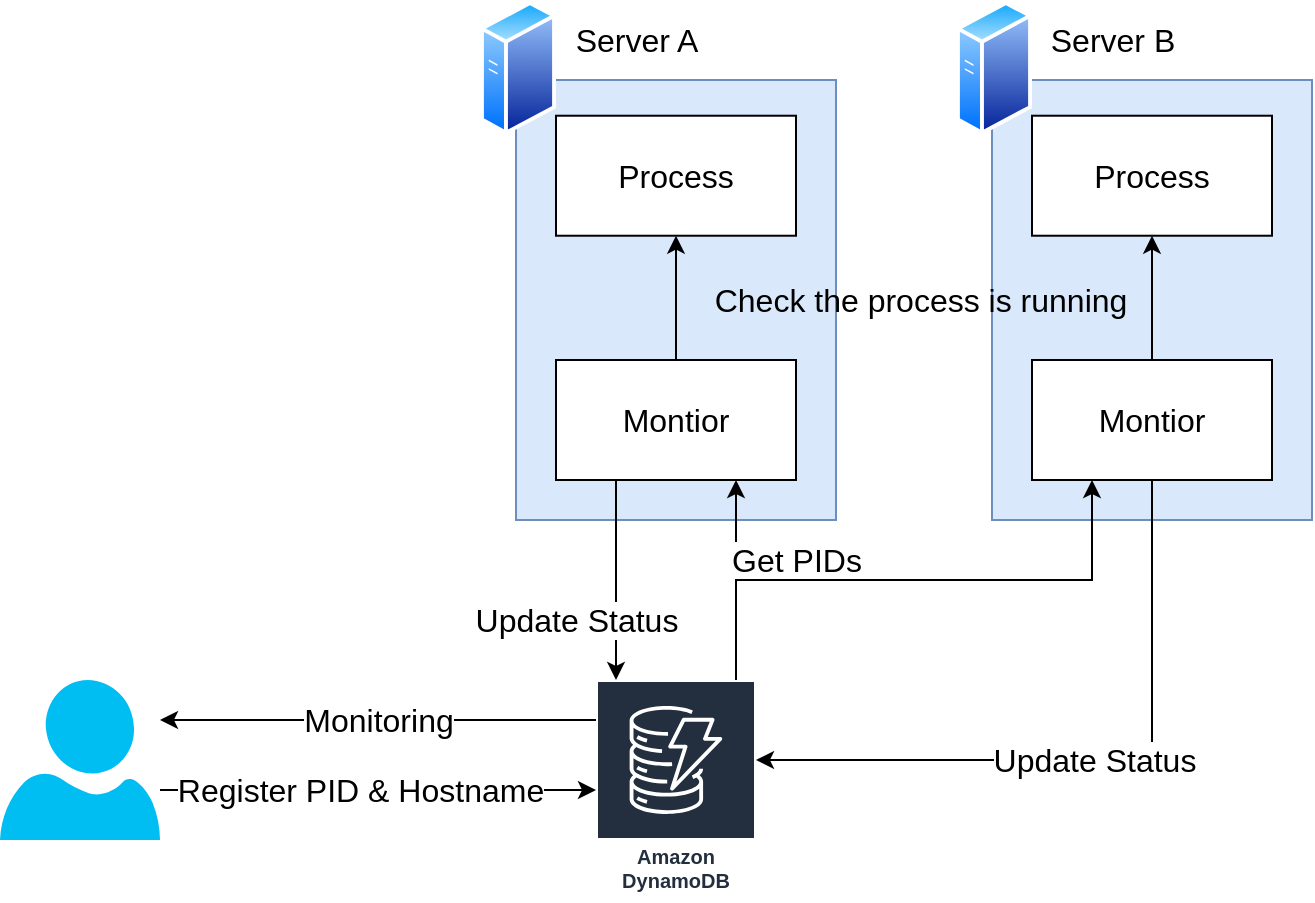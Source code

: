 <mxfile version="14.6.13" type="device"><diagram id="0Tkp6_iU87VbfYiNF4qd" name="Page-1"><mxGraphModel dx="946" dy="672" grid="1" gridSize="10" guides="1" tooltips="1" connect="1" arrows="1" fold="1" page="1" pageScale="1" pageWidth="827" pageHeight="1169" math="0" shadow="0"><root><mxCell id="0"/><mxCell id="1" parent="0"/><mxCell id="e3zoXSgQ7jYl-lX4JV_2-27" value="Monitoring" style="edgeStyle=orthogonalEdgeStyle;rounded=0;orthogonalLoop=1;jettySize=auto;html=1;fontSize=16;" parent="1" source="e3zoXSgQ7jYl-lX4JV_2-1" target="e3zoXSgQ7jYl-lX4JV_2-22" edge="1"><mxGeometry relative="1" as="geometry"><Array as="points"><mxPoint x="310" y="490"/><mxPoint x="310" y="490"/></Array></mxGeometry></mxCell><mxCell id="e3zoXSgQ7jYl-lX4JV_2-1" value="Amazon DynamoDB" style="outlineConnect=0;fontColor=#232F3E;gradientColor=none;strokeColor=#ffffff;fillColor=#232F3E;dashed=0;verticalLabelPosition=middle;verticalAlign=bottom;align=center;html=1;whiteSpace=wrap;fontSize=10;fontStyle=1;spacing=3;shape=mxgraph.aws4.productIcon;prIcon=mxgraph.aws4.dynamodb;" parent="1" vertex="1"><mxGeometry x="418" y="470" width="80" height="110" as="geometry"/></mxCell><mxCell id="e3zoXSgQ7jYl-lX4JV_2-2" value="" style="rounded=0;whiteSpace=wrap;html=1;fillColor=#dae8fc;strokeColor=#6c8ebf;fontSize=16;" parent="1" vertex="1"><mxGeometry x="378" y="170" width="160" height="220" as="geometry"/></mxCell><mxCell id="e3zoXSgQ7jYl-lX4JV_2-7" style="edgeStyle=orthogonalEdgeStyle;rounded=0;orthogonalLoop=1;jettySize=auto;html=1;fontSize=16;" parent="1" source="e3zoXSgQ7jYl-lX4JV_2-3" target="e3zoXSgQ7jYl-lX4JV_2-1" edge="1"><mxGeometry relative="1" as="geometry"><Array as="points"><mxPoint x="428" y="430"/><mxPoint x="428" y="430"/></Array></mxGeometry></mxCell><mxCell id="e3zoXSgQ7jYl-lX4JV_2-8" value="Update Status" style="edgeLabel;html=1;align=center;verticalAlign=middle;resizable=0;points=[];fontSize=16;" parent="e3zoXSgQ7jYl-lX4JV_2-7" vertex="1" connectable="0"><mxGeometry x="-0.105" y="2" relative="1" as="geometry"><mxPoint x="-22" y="25" as="offset"/></mxGeometry></mxCell><mxCell id="1DzaKGecoPlukqkCbHNV-1" style="edgeStyle=orthogonalEdgeStyle;rounded=0;orthogonalLoop=1;jettySize=auto;html=1;" edge="1" parent="1" source="e3zoXSgQ7jYl-lX4JV_2-3" target="e3zoXSgQ7jYl-lX4JV_2-4"><mxGeometry relative="1" as="geometry"/></mxCell><mxCell id="e3zoXSgQ7jYl-lX4JV_2-3" value="Montior" style="rounded=0;whiteSpace=wrap;html=1;fontSize=16;" parent="1" vertex="1"><mxGeometry x="398" y="310" width="120" height="60" as="geometry"/></mxCell><mxCell id="e3zoXSgQ7jYl-lX4JV_2-4" value="Process" style="rounded=0;whiteSpace=wrap;html=1;fontSize=16;" parent="1" vertex="1"><mxGeometry x="398" y="187.86" width="120" height="60" as="geometry"/></mxCell><mxCell id="e3zoXSgQ7jYl-lX4JV_2-5" style="edgeStyle=orthogonalEdgeStyle;rounded=0;orthogonalLoop=1;jettySize=auto;html=1;entryX=0.75;entryY=1;entryDx=0;entryDy=0;" parent="1" source="e3zoXSgQ7jYl-lX4JV_2-1" target="e3zoXSgQ7jYl-lX4JV_2-3" edge="1"><mxGeometry relative="1" as="geometry"><Array as="points"><mxPoint x="488" y="460"/><mxPoint x="488" y="460"/></Array></mxGeometry></mxCell><mxCell id="e3zoXSgQ7jYl-lX4JV_2-6" value="Get PIDs" style="edgeLabel;html=1;align=center;verticalAlign=middle;resizable=0;points=[];fontSize=16;" parent="e3zoXSgQ7jYl-lX4JV_2-5" vertex="1" connectable="0"><mxGeometry x="0.137" y="1" relative="1" as="geometry"><mxPoint x="31" y="-3" as="offset"/></mxGeometry></mxCell><mxCell id="e3zoXSgQ7jYl-lX4JV_2-10" value="" style="aspect=fixed;perimeter=ellipsePerimeter;html=1;align=center;shadow=0;dashed=0;spacingTop=3;image;image=img/lib/active_directory/generic_server.svg;fontSize=16;" parent="1" vertex="1"><mxGeometry x="360" y="130" width="38" height="67.86" as="geometry"/></mxCell><mxCell id="e3zoXSgQ7jYl-lX4JV_2-11" value="Server A" style="text;html=1;align=center;verticalAlign=middle;resizable=0;points=[];autosize=1;strokeColor=none;fontSize=16;" parent="1" vertex="1"><mxGeometry x="398" y="140" width="80" height="20" as="geometry"/></mxCell><mxCell id="e3zoXSgQ7jYl-lX4JV_2-14" value="" style="rounded=0;whiteSpace=wrap;html=1;fillColor=#dae8fc;strokeColor=#6c8ebf;fontSize=16;" parent="1" vertex="1"><mxGeometry x="616" y="170" width="160" height="220" as="geometry"/></mxCell><mxCell id="e3zoXSgQ7jYl-lX4JV_2-21" value="Update Status" style="edgeStyle=orthogonalEdgeStyle;rounded=0;orthogonalLoop=1;jettySize=auto;html=1;fontSize=16;" parent="1" source="e3zoXSgQ7jYl-lX4JV_2-16" target="e3zoXSgQ7jYl-lX4JV_2-1" edge="1"><mxGeometry relative="1" as="geometry"><Array as="points"><mxPoint x="696" y="510"/></Array></mxGeometry></mxCell><mxCell id="1DzaKGecoPlukqkCbHNV-2" style="edgeStyle=orthogonalEdgeStyle;rounded=0;orthogonalLoop=1;jettySize=auto;html=1;entryX=0.5;entryY=1;entryDx=0;entryDy=0;" edge="1" parent="1" source="e3zoXSgQ7jYl-lX4JV_2-16" target="e3zoXSgQ7jYl-lX4JV_2-17"><mxGeometry relative="1" as="geometry"/></mxCell><mxCell id="e3zoXSgQ7jYl-lX4JV_2-16" value="Montior" style="rounded=0;whiteSpace=wrap;html=1;fontSize=16;" parent="1" vertex="1"><mxGeometry x="636" y="310" width="120" height="60" as="geometry"/></mxCell><mxCell id="e3zoXSgQ7jYl-lX4JV_2-17" value="Process" style="rounded=0;whiteSpace=wrap;html=1;fontSize=16;" parent="1" vertex="1"><mxGeometry x="636" y="187.86" width="120" height="60" as="geometry"/></mxCell><mxCell id="e3zoXSgQ7jYl-lX4JV_2-18" value="" style="aspect=fixed;perimeter=ellipsePerimeter;html=1;align=center;shadow=0;dashed=0;spacingTop=3;image;image=img/lib/active_directory/generic_server.svg;fontSize=16;" parent="1" vertex="1"><mxGeometry x="598" y="130" width="38" height="67.86" as="geometry"/></mxCell><mxCell id="e3zoXSgQ7jYl-lX4JV_2-19" value="Server B" style="text;html=1;align=center;verticalAlign=middle;resizable=0;points=[];autosize=1;strokeColor=none;fontSize=16;" parent="1" vertex="1"><mxGeometry x="636" y="140" width="80" height="20" as="geometry"/></mxCell><mxCell id="e3zoXSgQ7jYl-lX4JV_2-20" style="edgeStyle=orthogonalEdgeStyle;rounded=0;orthogonalLoop=1;jettySize=auto;html=1;entryX=0.25;entryY=1;entryDx=0;entryDy=0;fontSize=16;" parent="1" source="e3zoXSgQ7jYl-lX4JV_2-1" target="e3zoXSgQ7jYl-lX4JV_2-16" edge="1"><mxGeometry relative="1" as="geometry"><Array as="points"><mxPoint x="488" y="420"/><mxPoint x="666" y="420"/></Array></mxGeometry></mxCell><mxCell id="e3zoXSgQ7jYl-lX4JV_2-24" style="edgeStyle=orthogonalEdgeStyle;rounded=0;orthogonalLoop=1;jettySize=auto;html=1;fontSize=16;" parent="1" source="e3zoXSgQ7jYl-lX4JV_2-22" target="e3zoXSgQ7jYl-lX4JV_2-1" edge="1"><mxGeometry relative="1" as="geometry"><Array as="points"><mxPoint x="330" y="525"/><mxPoint x="330" y="525"/></Array></mxGeometry></mxCell><mxCell id="e3zoXSgQ7jYl-lX4JV_2-26" value="Register PID &amp;amp; Hostname" style="edgeLabel;html=1;align=center;verticalAlign=middle;resizable=0;points=[];fontSize=16;" parent="e3zoXSgQ7jYl-lX4JV_2-24" vertex="1" connectable="0"><mxGeometry x="0.152" y="1" relative="1" as="geometry"><mxPoint x="-26" y="1" as="offset"/></mxGeometry></mxCell><mxCell id="e3zoXSgQ7jYl-lX4JV_2-22" value="" style="verticalLabelPosition=bottom;html=1;verticalAlign=top;align=center;strokeColor=none;fillColor=#00BEF2;shape=mxgraph.azure.user;fontSize=16;" parent="1" vertex="1"><mxGeometry x="120" y="470" width="80" height="80" as="geometry"/></mxCell><mxCell id="1DzaKGecoPlukqkCbHNV-3" value="Check the process is running" style="text;html=1;align=center;verticalAlign=middle;resizable=0;points=[];autosize=1;strokeColor=none;fontSize=16;" vertex="1" parent="1"><mxGeometry x="470" y="270" width="220" height="20" as="geometry"/></mxCell></root></mxGraphModel></diagram></mxfile>